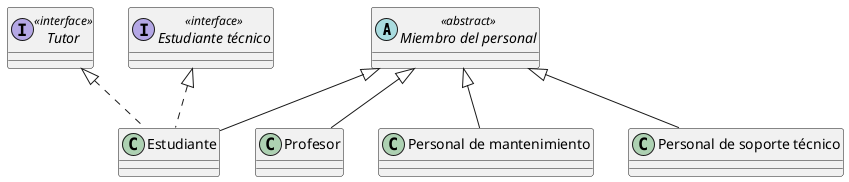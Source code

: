 @startuml Sistema de administracion de cursos

skinparam ClassAttributeIconSize 0

abstract class "Miembro del personal" as miembro <<abstract>>

class Estudiante 
class Profesor 
class "Personal de mantenimiento" as mantenimiento
class "Personal de soporte técnico" as soporte

interface Tutor <<interface>>
interface "Estudiante técnico" as tecnico <<interface>>

miembro <|-- Estudiante
miembro <|-- Profesor
miembro <|-- mantenimiento
Tutor <|.. Estudiante
tecnico <|.. Estudiante
miembro <|-- soporte

@enduml
